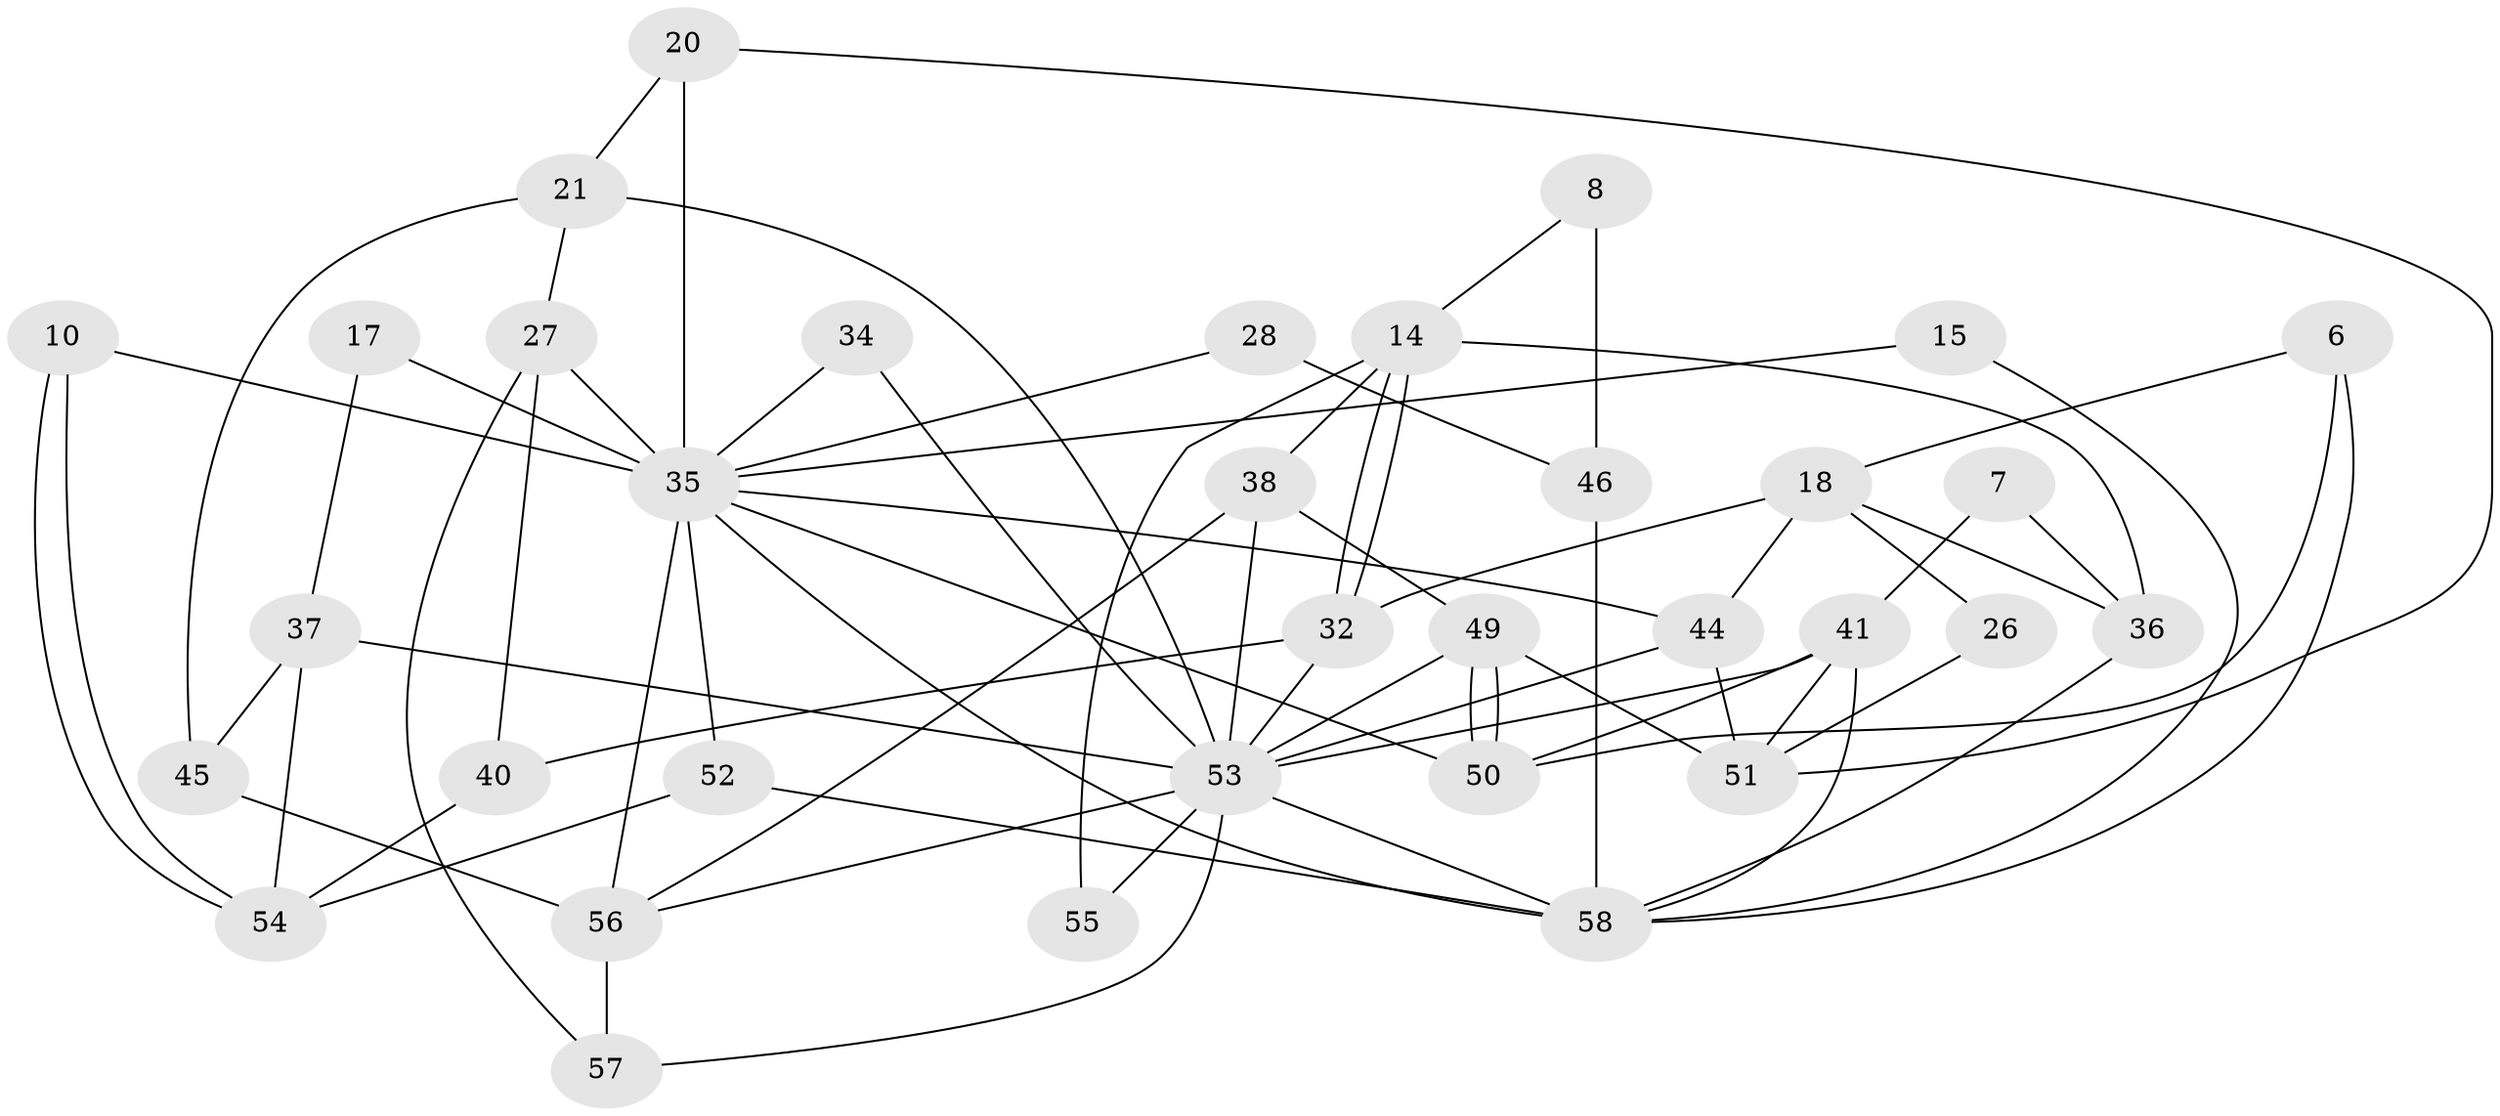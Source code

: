 // original degree distribution, {6: 0.10344827586206896, 3: 0.3103448275862069, 4: 0.15517241379310345, 5: 0.22413793103448276, 2: 0.15517241379310345, 7: 0.034482758620689655, 9: 0.017241379310344827}
// Generated by graph-tools (version 1.1) at 2025/52/03/04/25 21:52:29]
// undirected, 34 vertices, 71 edges
graph export_dot {
graph [start="1"]
  node [color=gray90,style=filled];
  6;
  7;
  8;
  10;
  14;
  15;
  17;
  18;
  20;
  21;
  26;
  27 [super="+23"];
  28;
  32 [super="+25"];
  34;
  35 [super="+1+33"];
  36;
  37;
  38 [super="+31"];
  40;
  41;
  44 [super="+42+2"];
  45;
  46 [super="+3"];
  49 [super="+22+30"];
  50 [super="+47"];
  51 [super="+9"];
  52;
  53 [super="+13+5+29+48"];
  54;
  55;
  56 [super="+19"];
  57;
  58 [super="+39"];
  6 -- 18;
  6 -- 50;
  6 -- 58;
  7 -- 41;
  7 -- 36;
  8 -- 46 [weight=2];
  8 -- 14;
  10 -- 35;
  10 -- 54;
  10 -- 54;
  14 -- 32;
  14 -- 32;
  14 -- 36;
  14 -- 38 [weight=2];
  14 -- 55;
  15 -- 58;
  15 -- 35;
  17 -- 37;
  17 -- 35;
  18 -- 36;
  18 -- 26;
  18 -- 44 [weight=2];
  18 -- 32;
  20 -- 35 [weight=3];
  20 -- 21;
  20 -- 51;
  21 -- 27;
  21 -- 45;
  21 -- 53 [weight=2];
  26 -- 51;
  27 -- 40;
  27 -- 35;
  27 -- 57;
  28 -- 35;
  28 -- 46;
  32 -- 40;
  32 -- 53;
  34 -- 35;
  34 -- 53;
  35 -- 56 [weight=4];
  35 -- 52;
  35 -- 50;
  35 -- 58;
  35 -- 44;
  36 -- 58;
  37 -- 45;
  37 -- 54;
  37 -- 53 [weight=2];
  38 -- 53 [weight=3];
  38 -- 56 [weight=2];
  38 -- 49 [weight=2];
  40 -- 54;
  41 -- 58;
  41 -- 50 [weight=2];
  41 -- 51;
  41 -- 53;
  44 -- 53 [weight=4];
  44 -- 51;
  45 -- 56;
  46 -- 58 [weight=3];
  49 -- 50;
  49 -- 50;
  49 -- 53;
  49 -- 51;
  52 -- 54;
  52 -- 58;
  53 -- 56;
  53 -- 55;
  53 -- 58;
  53 -- 57;
  56 -- 57;
}
